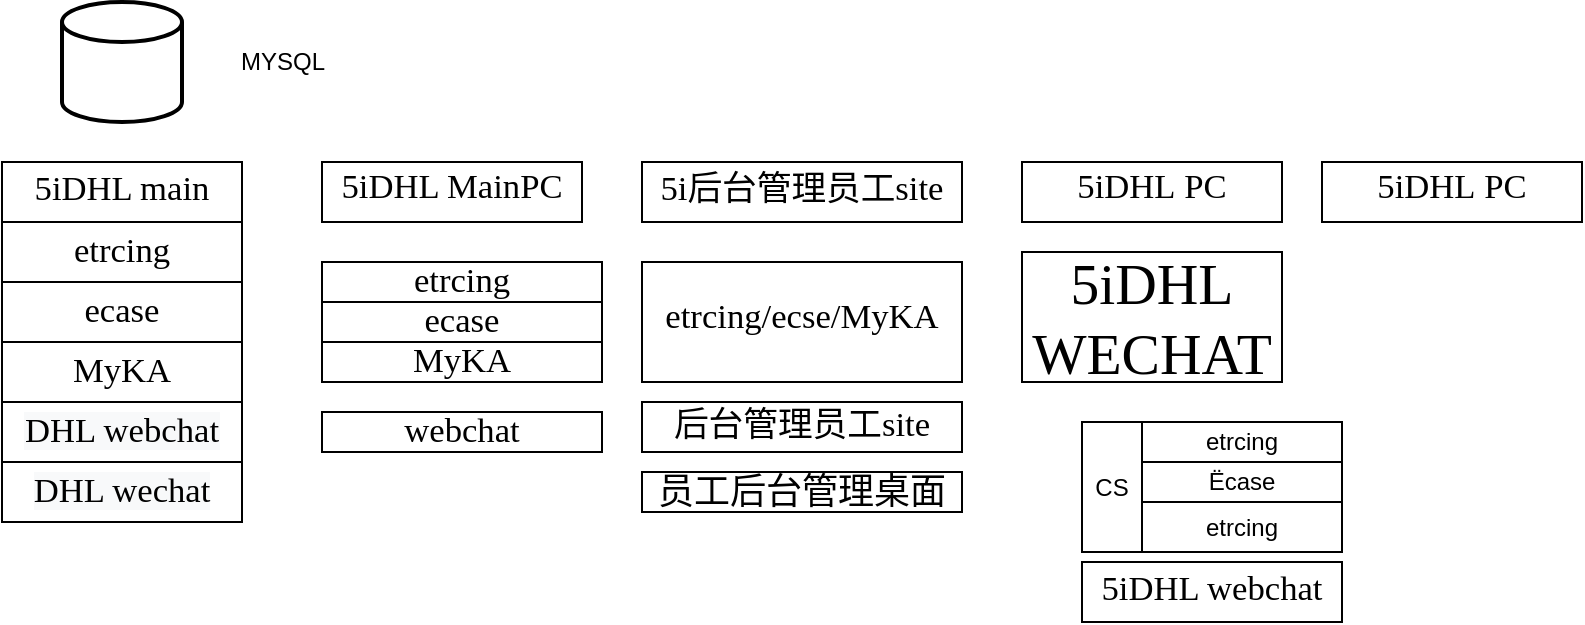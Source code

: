 <mxfile version="14.4.4" type="github"><diagram id="Td2TlPSyinfMtJKKzLUX" name="Page-1"><mxGraphModel dx="1113" dy="601" grid="1" gridSize="10" guides="1" tooltips="1" connect="1" arrows="1" fold="1" page="1" pageScale="1" pageWidth="827" pageHeight="1169" math="0" shadow="0"><root><mxCell id="0"/><mxCell id="1" parent="0"/><mxCell id="FV-yLtE45v2rYBExnUg--1" value="" style="strokeWidth=2;html=1;shape=mxgraph.flowchart.database;whiteSpace=wrap;" parent="1" vertex="1"><mxGeometry x="50" y="70" width="60" height="60" as="geometry"/></mxCell><mxCell id="FV-yLtE45v2rYBExnUg--2" value="&lt;p align=&quot;center&quot; style=&quot;font-size: medium ; margin: 0px ; line-height: 1px&quot;&gt;&lt;span style=&quot;font-family: &amp;#34;microsoft yahei&amp;#34; ; font-size: 13pt&quot;&gt;&lt;font style=&quot;vertical-align: inherit&quot;&gt;&lt;font style=&quot;vertical-align: inherit&quot;&gt;&lt;font style=&quot;vertical-align: inherit&quot;&gt;&lt;font style=&quot;vertical-align: inherit&quot;&gt;5iDHL main&lt;/font&gt;&lt;/font&gt;&lt;/font&gt;&lt;/font&gt;&lt;/span&gt;&lt;/p&gt;" style="rounded=0;whiteSpace=wrap;html=1;" parent="1" vertex="1"><mxGeometry x="20" y="150" width="120" height="30" as="geometry"/></mxCell><mxCell id="VGeuBu_b7JYvFZZRox_j-1" value="MYSQL" style="text;html=1;align=center;verticalAlign=middle;resizable=0;points=[];autosize=1;" parent="1" vertex="1"><mxGeometry x="130" y="90" width="60" height="20" as="geometry"/></mxCell><mxCell id="VGeuBu_b7JYvFZZRox_j-3" value="&lt;font face=&quot;microsoft yahei&quot;&gt;&lt;span style=&quot;font-size: 17.333px&quot;&gt;etrcing&lt;/span&gt;&lt;/font&gt;" style="rounded=0;whiteSpace=wrap;html=1;" parent="1" vertex="1"><mxGeometry x="20" y="180" width="120" height="30" as="geometry"/></mxCell><mxCell id="VGeuBu_b7JYvFZZRox_j-4" value="&lt;font face=&quot;microsoft yahei&quot;&gt;&lt;span style=&quot;font-size: 17.333px&quot;&gt;ecase&lt;/span&gt;&lt;/font&gt;" style="rounded=0;whiteSpace=wrap;html=1;" parent="1" vertex="1"><mxGeometry x="20" y="210" width="120" height="30" as="geometry"/></mxCell><mxCell id="VGeuBu_b7JYvFZZRox_j-5" value="&lt;font face=&quot;microsoft yahei&quot;&gt;&lt;span style=&quot;font-size: 17.333px&quot;&gt;MyKA&lt;/span&gt;&lt;/font&gt;" style="rounded=0;whiteSpace=wrap;html=1;" parent="1" vertex="1"><mxGeometry x="20" y="240" width="120" height="30" as="geometry"/></mxCell><mxCell id="VGeuBu_b7JYvFZZRox_j-6" value="&lt;meta charset=&quot;utf-8&quot;&gt;&lt;span style=&quot;color: rgb(0, 0, 0); font-family: &amp;quot;microsoft yahei&amp;quot;; font-size: 17.333px; font-style: normal; font-weight: 400; letter-spacing: normal; text-align: center; text-indent: 0px; text-transform: none; word-spacing: 0px; background-color: rgb(248, 249, 250); display: inline; float: none;&quot;&gt;DHL webchat&lt;/span&gt;" style="rounded=0;whiteSpace=wrap;html=1;" parent="1" vertex="1"><mxGeometry x="20" y="270" width="120" height="30" as="geometry"/></mxCell><mxCell id="VGeuBu_b7JYvFZZRox_j-7" value="&lt;span style=&quot;color: rgb(0 , 0 , 0) ; font-family: &amp;#34;microsoft yahei&amp;#34; ; font-size: 17.333px ; font-style: normal ; font-weight: 400 ; letter-spacing: normal ; text-align: center ; text-indent: 0px ; text-transform: none ; word-spacing: 0px ; background-color: rgb(248 , 249 , 250) ; display: inline ; float: none&quot;&gt;DHL wechat&lt;/span&gt;" style="rounded=0;whiteSpace=wrap;html=1;" parent="1" vertex="1"><mxGeometry x="20" y="300" width="120" height="30" as="geometry"/></mxCell><mxCell id="VGeuBu_b7JYvFZZRox_j-8" value="&lt;p align=&quot;center&quot; style=&quot;font-size: medium ; margin: 0px ; line-height: 1px&quot;&gt;&lt;span style=&quot;font-family: &amp;#34;microsoft yahei&amp;#34; ; font-size: 13pt&quot;&gt;5iDHL MainPC&lt;/span&gt;&lt;/p&gt;&lt;p align=&quot;center&quot; style=&quot;font-size: medium ; margin: 0px ; line-height: 1px&quot;&gt;&lt;span style=&quot;font-family: &amp;#34;microsoft yahei&amp;#34; ; font-size: 13pt&quot;&gt;&lt;br&gt;&lt;/span&gt;&lt;/p&gt;" style="rounded=0;whiteSpace=wrap;html=1;" parent="1" vertex="1"><mxGeometry x="180" y="150" width="130" height="30" as="geometry"/></mxCell><mxCell id="VGeuBu_b7JYvFZZRox_j-9" value="&lt;span style=&quot;font-family: &amp;#34;microsoft yahei&amp;#34; ; font-size: 13pt&quot;&gt;etrcing&lt;/span&gt;" style="rounded=0;whiteSpace=wrap;html=1;" parent="1" vertex="1"><mxGeometry x="180" y="200" width="140" height="20" as="geometry"/></mxCell><mxCell id="VGeuBu_b7JYvFZZRox_j-10" value="&lt;font face=&quot;microsoft yahei&quot;&gt;&lt;span style=&quot;font-size: 17.333px&quot;&gt;ecase&lt;/span&gt;&lt;/font&gt;" style="rounded=0;whiteSpace=wrap;html=1;" parent="1" vertex="1"><mxGeometry x="180" y="220" width="140" height="20" as="geometry"/></mxCell><mxCell id="VGeuBu_b7JYvFZZRox_j-11" value="&lt;font face=&quot;microsoft yahei&quot;&gt;&lt;span style=&quot;font-size: 17.333px&quot;&gt;MyKA&lt;/span&gt;&lt;/font&gt;" style="rounded=0;whiteSpace=wrap;html=1;" parent="1" vertex="1"><mxGeometry x="180" y="240" width="140" height="20" as="geometry"/></mxCell><mxCell id="VGeuBu_b7JYvFZZRox_j-12" value="&lt;font face=&quot;microsoft yahei&quot;&gt;&lt;span style=&quot;font-size: 17.333px&quot;&gt;webchat&lt;/span&gt;&lt;/font&gt;" style="rounded=0;whiteSpace=wrap;html=1;" parent="1" vertex="1"><mxGeometry x="180" y="275" width="140" height="20" as="geometry"/></mxCell><mxCell id="VGeuBu_b7JYvFZZRox_j-20" value="&lt;p align=&quot;center&quot; style=&quot;font-size: medium ; margin: 0px ; line-height: 1px&quot;&gt;&lt;span style=&quot;font-family: &amp;#34;microsoft yahei&amp;#34; ; font-size: 13pt&quot;&gt;5i后台管理员工site&lt;/span&gt;&lt;/p&gt;" style="rounded=0;whiteSpace=wrap;html=1;" parent="1" vertex="1"><mxGeometry x="340" y="150" width="160" height="30" as="geometry"/></mxCell><mxCell id="VGeuBu_b7JYvFZZRox_j-21" value="&lt;p align=&quot;center&quot; style=&quot;font-size: medium ; margin: 0px ; line-height: 1px&quot;&gt;&lt;span style=&quot;font-family: &amp;#34;microsoft yahei&amp;#34; ; font-size: 13pt&quot;&gt;etrcing/ecse/MyKA&lt;/span&gt;&lt;/p&gt;&lt;p align=&quot;center&quot; style=&quot;font-size: medium ; margin: 0px ; line-height: 1px&quot;&gt;&lt;span style=&quot;font-family: &amp;#34;microsoft yahei&amp;#34; ; font-size: 13pt&quot;&gt;&lt;br&gt;&lt;/span&gt;&lt;/p&gt;" style="rounded=0;whiteSpace=wrap;html=1;" parent="1" vertex="1"><mxGeometry x="340" y="200" width="160" height="60" as="geometry"/></mxCell><mxCell id="VGeuBu_b7JYvFZZRox_j-22" value="&lt;p align=&quot;center&quot; style=&quot;font-size: medium ; margin: 0px ; line-height: 1px&quot;&gt;&lt;span style=&quot;font-family: &amp;#34;microsoft yahei&amp;#34; ; font-size: 13pt&quot;&gt;后台管理员工site&lt;/span&gt;&lt;/p&gt;" style="rounded=0;whiteSpace=wrap;html=1;" parent="1" vertex="1"><mxGeometry x="340" y="270" width="160" height="25" as="geometry"/></mxCell><mxCell id="VGeuBu_b7JYvFZZRox_j-23" value="&lt;font face=&quot;microsoft yahei&quot; style=&quot;font-size: 18px&quot;&gt;员工后台管理桌面&lt;/font&gt;" style="rounded=0;whiteSpace=wrap;html=1;" parent="1" vertex="1"><mxGeometry x="340" y="305" width="160" height="20" as="geometry"/></mxCell><mxCell id="VGeuBu_b7JYvFZZRox_j-24" value="&lt;p align=&quot;center&quot; style=&quot;font-size: medium ; margin: 0px ; line-height: 1px&quot;&gt;&lt;span style=&quot;font-family: &amp;#34;microsoft yahei&amp;#34; ; font-size: 13pt&quot;&gt;5iDHL&amp;nbsp;&lt;/span&gt;&lt;span style=&quot;font-family: &amp;#34;microsoft yahei&amp;#34; ; font-size: 13pt&quot;&gt;PC&lt;/span&gt;&lt;/p&gt;&lt;p align=&quot;center&quot; style=&quot;font-size: medium ; margin: 0px ; line-height: 1px&quot;&gt;&lt;span style=&quot;font-family: &amp;#34;microsoft yahei&amp;#34; ; font-size: 13pt&quot;&gt;&lt;br&gt;&lt;/span&gt;&lt;/p&gt;" style="rounded=0;whiteSpace=wrap;html=1;" parent="1" vertex="1"><mxGeometry x="530" y="150" width="130" height="30" as="geometry"/></mxCell><mxCell id="VGeuBu_b7JYvFZZRox_j-25" value="&lt;font face=&quot;Microsoft YaHei&quot;&gt;&lt;span style=&quot;font-size: 28.773px&quot;&gt;5iDHL WECHAT&lt;/span&gt;&lt;/font&gt;" style="rounded=0;whiteSpace=wrap;html=1;" parent="1" vertex="1"><mxGeometry x="530" y="195" width="130" height="65" as="geometry"/></mxCell><mxCell id="aJW711nbHjdKJHSbtT---2" value="&lt;font style=&quot;vertical-align: inherit&quot;&gt;&lt;font style=&quot;vertical-align: inherit&quot;&gt;&lt;font style=&quot;vertical-align: inherit&quot;&gt;&lt;font style=&quot;vertical-align: inherit&quot;&gt;CS&lt;/font&gt;&lt;/font&gt;&lt;/font&gt;&lt;/font&gt;" style="rounded=0;whiteSpace=wrap;html=1;" vertex="1" parent="1"><mxGeometry x="560" y="280" width="30" height="65" as="geometry"/></mxCell><mxCell id="aJW711nbHjdKJHSbtT---3" value="&lt;font style=&quot;vertical-align: inherit&quot;&gt;&lt;font style=&quot;vertical-align: inherit&quot;&gt;etrcing&lt;/font&gt;&lt;/font&gt;" style="rounded=0;whiteSpace=wrap;html=1;" vertex="1" parent="1"><mxGeometry x="590" y="280" width="100" height="20" as="geometry"/></mxCell><mxCell id="aJW711nbHjdKJHSbtT---4" value="&lt;font style=&quot;vertical-align: inherit&quot;&gt;&lt;font style=&quot;vertical-align: inherit&quot;&gt;Ëcase&lt;/font&gt;&lt;/font&gt;" style="rounded=0;whiteSpace=wrap;html=1;" vertex="1" parent="1"><mxGeometry x="590" y="300" width="100" height="20" as="geometry"/></mxCell><mxCell id="aJW711nbHjdKJHSbtT---5" value="&lt;font style=&quot;vertical-align: inherit&quot;&gt;&lt;font style=&quot;vertical-align: inherit&quot;&gt;etrcing&lt;/font&gt;&lt;/font&gt;" style="rounded=0;whiteSpace=wrap;html=1;" vertex="1" parent="1"><mxGeometry x="590" y="320" width="100" height="25" as="geometry"/></mxCell><mxCell id="aJW711nbHjdKJHSbtT---6" value="&lt;p align=&quot;center&quot; style=&quot;font-size: medium ; margin: 0px ; line-height: 1px&quot;&gt;&lt;span style=&quot;font-family: &amp;#34;microsoft yahei&amp;#34; ; font-size: 13pt&quot;&gt;&lt;font style=&quot;vertical-align: inherit&quot;&gt;&lt;font style=&quot;vertical-align: inherit&quot;&gt;5iDHL webchat&lt;/font&gt;&lt;/font&gt;&lt;/span&gt;&lt;/p&gt;" style="rounded=0;whiteSpace=wrap;html=1;" vertex="1" parent="1"><mxGeometry x="560" y="350" width="130" height="30" as="geometry"/></mxCell><mxCell id="aJW711nbHjdKJHSbtT---7" value="&lt;p align=&quot;center&quot; style=&quot;font-size: medium ; margin: 0px ; line-height: 1px&quot;&gt;&lt;span style=&quot;font-family: &amp;#34;microsoft yahei&amp;#34; ; font-size: 13pt&quot;&gt;5iDHL&amp;nbsp;&lt;/span&gt;&lt;span style=&quot;font-family: &amp;#34;microsoft yahei&amp;#34; ; font-size: 13pt&quot;&gt;PC&lt;/span&gt;&lt;/p&gt;&lt;p align=&quot;center&quot; style=&quot;font-size: medium ; margin: 0px ; line-height: 1px&quot;&gt;&lt;span style=&quot;font-family: &amp;#34;microsoft yahei&amp;#34; ; font-size: 13pt&quot;&gt;&lt;br&gt;&lt;/span&gt;&lt;/p&gt;" style="rounded=0;whiteSpace=wrap;html=1;" vertex="1" parent="1"><mxGeometry x="680" y="150" width="130" height="30" as="geometry"/></mxCell></root></mxGraphModel></diagram></mxfile>